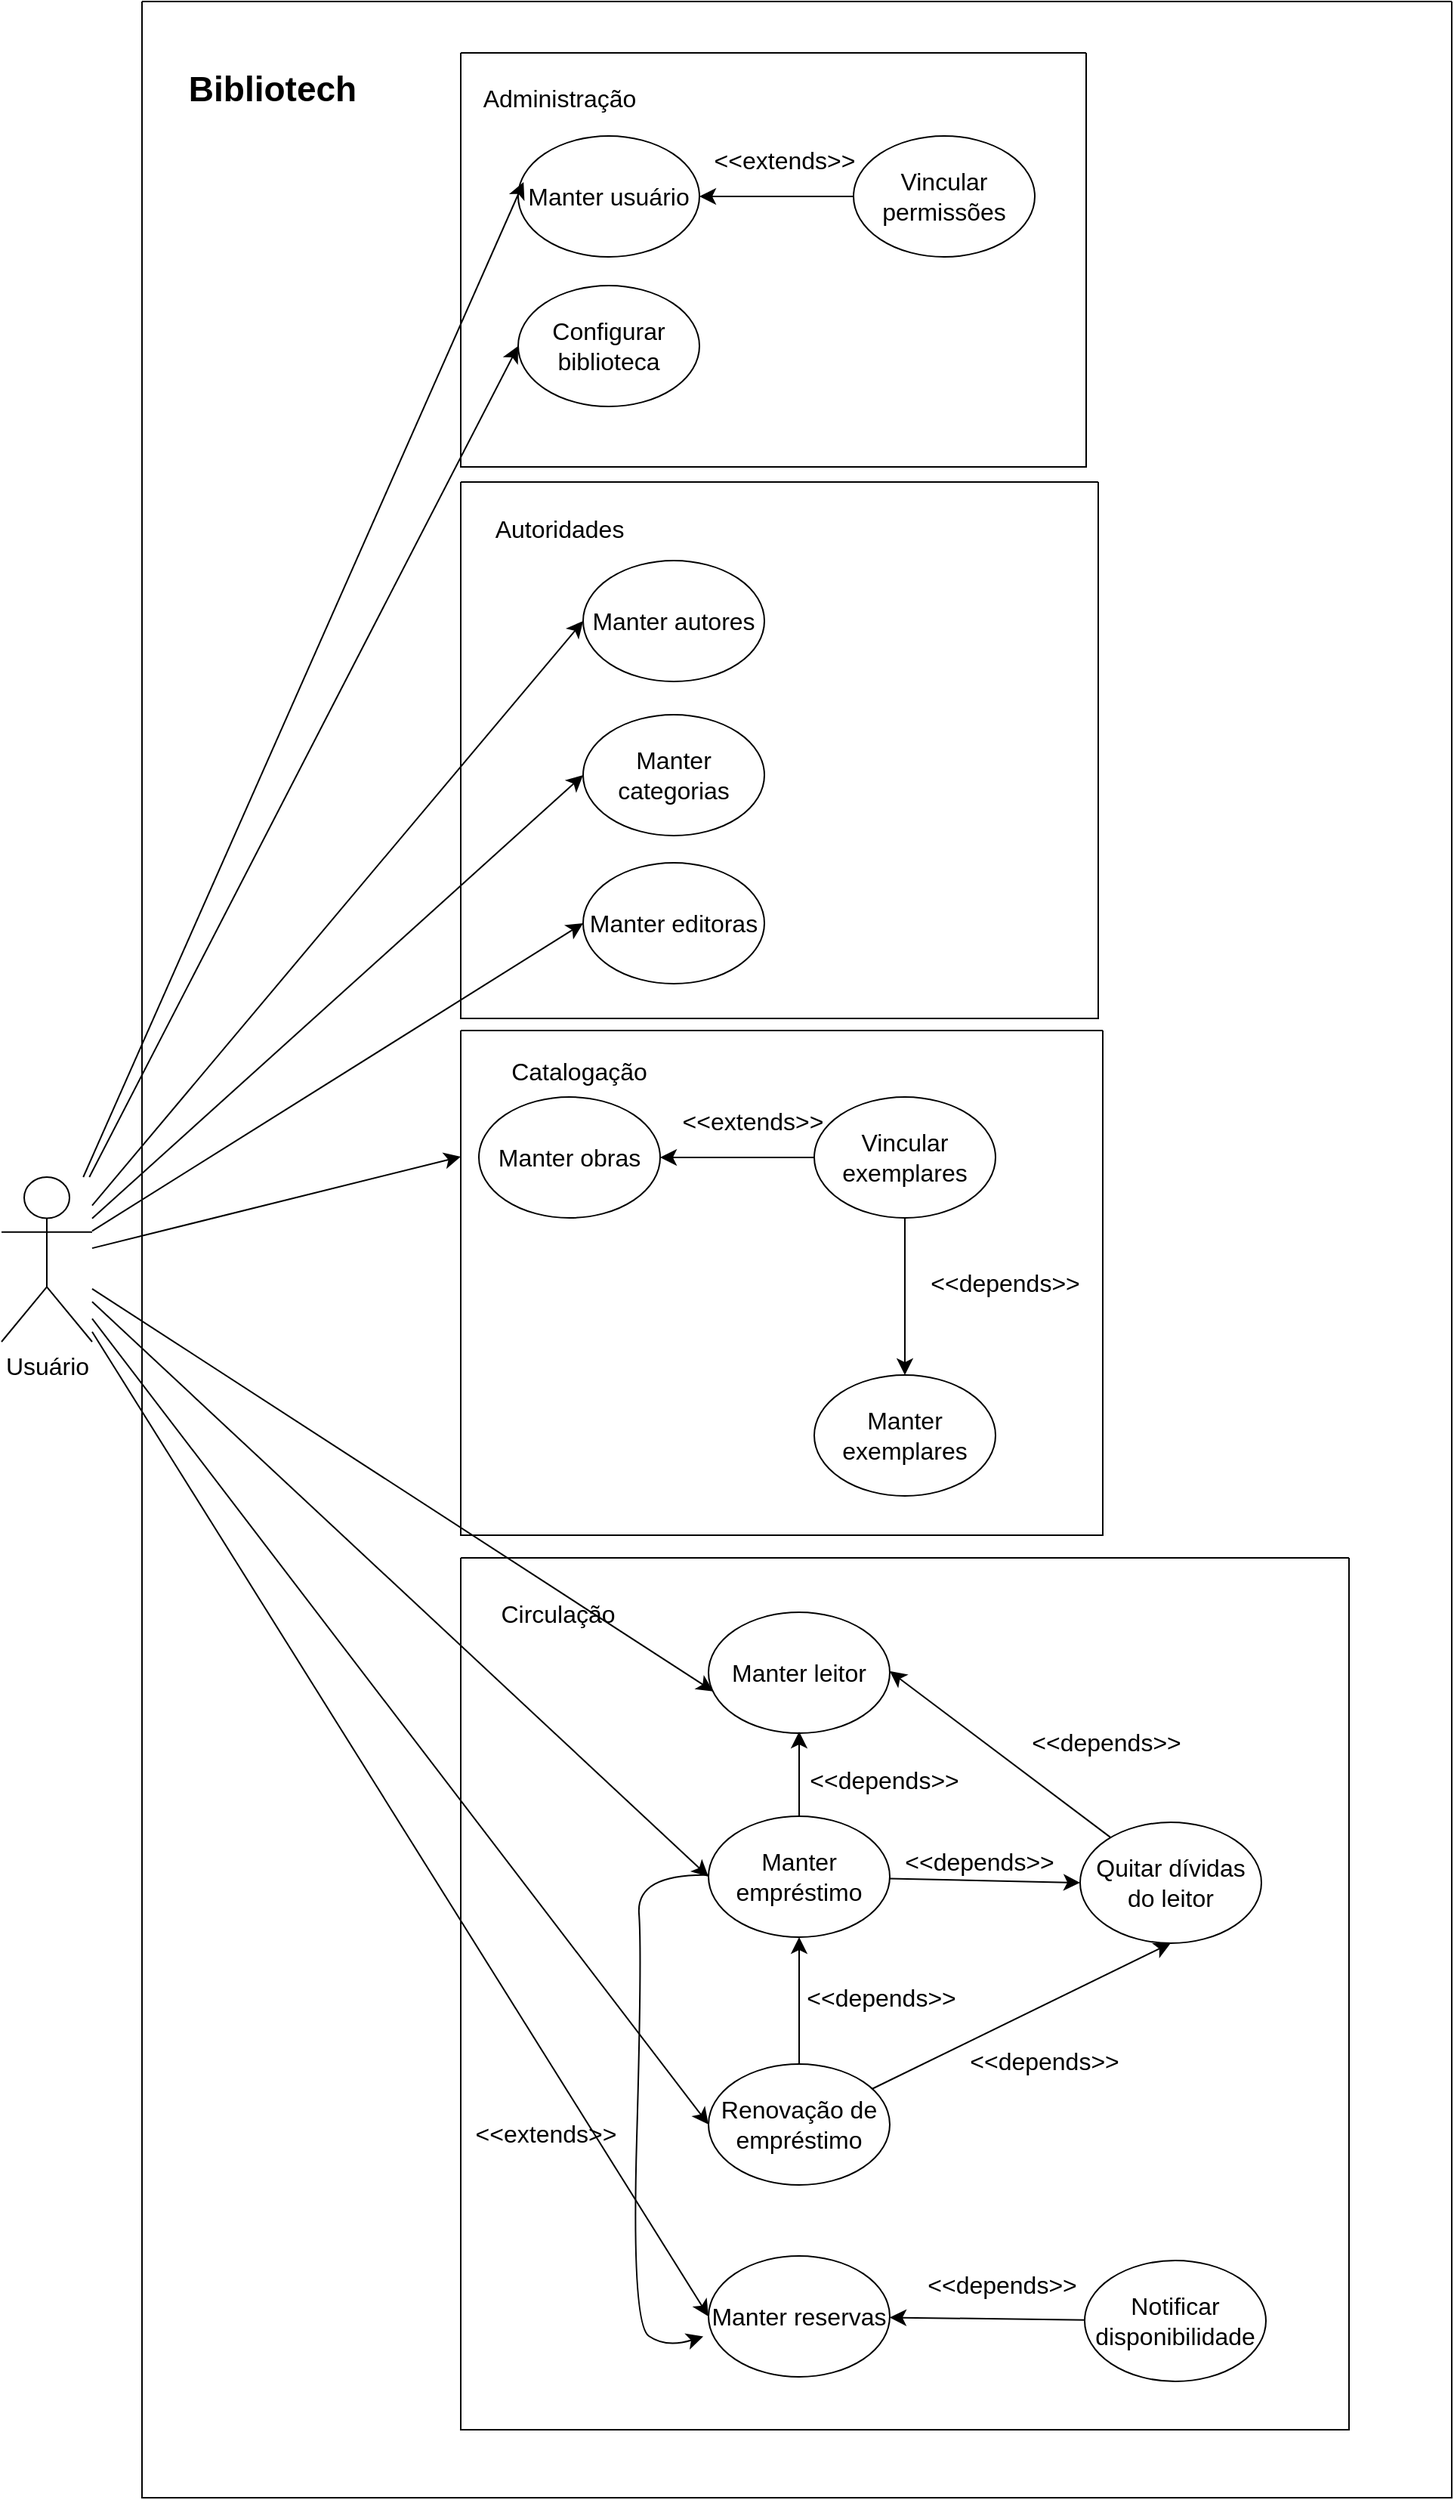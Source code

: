 <mxfile version="21.2.8" type="device">
  <diagram name="Página-1" id="uU9AFmhU_C1sMkZeN5U9">
    <mxGraphModel dx="5040" dy="2587" grid="0" gridSize="10" guides="1" tooltips="1" connect="1" arrows="1" fold="1" page="0" pageScale="1" pageWidth="827" pageHeight="1169" math="0" shadow="0">
      <root>
        <mxCell id="0" />
        <mxCell id="1" parent="0" />
        <mxCell id="65deOzmaaW4O3lGtBNO1-4" value="" style="swimlane;startSize=0;fontSize=16;" vertex="1" parent="1">
          <mxGeometry x="-1370" y="-218" width="867" height="1652" as="geometry" />
        </mxCell>
        <mxCell id="65deOzmaaW4O3lGtBNO1-12" value="" style="swimlane;startSize=0;fontSize=16;" vertex="1" parent="65deOzmaaW4O3lGtBNO1-4">
          <mxGeometry x="211" y="34" width="414" height="274" as="geometry" />
        </mxCell>
        <mxCell id="65deOzmaaW4O3lGtBNO1-13" value="Administração" style="text;html=1;align=center;verticalAlign=middle;resizable=0;points=[];autosize=1;strokeColor=none;fillColor=none;fontSize=16;" vertex="1" parent="65deOzmaaW4O3lGtBNO1-12">
          <mxGeometry x="5" y="14" width="119" height="31" as="geometry" />
        </mxCell>
        <mxCell id="65deOzmaaW4O3lGtBNO1-11" value="Configurar biblioteca" style="ellipse;whiteSpace=wrap;html=1;fontSize=16;" vertex="1" parent="65deOzmaaW4O3lGtBNO1-12">
          <mxGeometry x="38" y="154" width="120" height="80" as="geometry" />
        </mxCell>
        <mxCell id="65deOzmaaW4O3lGtBNO1-6" value="Manter usuário" style="ellipse;whiteSpace=wrap;html=1;fontSize=16;" vertex="1" parent="65deOzmaaW4O3lGtBNO1-12">
          <mxGeometry x="38" y="55" width="120" height="80" as="geometry" />
        </mxCell>
        <mxCell id="65deOzmaaW4O3lGtBNO1-7" value="Vincular permissões" style="ellipse;whiteSpace=wrap;html=1;fontSize=16;" vertex="1" parent="65deOzmaaW4O3lGtBNO1-12">
          <mxGeometry x="260" y="55" width="120" height="80" as="geometry" />
        </mxCell>
        <mxCell id="65deOzmaaW4O3lGtBNO1-9" style="edgeStyle=none;curved=1;rounded=0;orthogonalLoop=1;jettySize=auto;html=1;entryX=1;entryY=0.5;entryDx=0;entryDy=0;fontSize=12;startSize=8;endSize=8;" edge="1" parent="65deOzmaaW4O3lGtBNO1-12" source="65deOzmaaW4O3lGtBNO1-7" target="65deOzmaaW4O3lGtBNO1-6">
          <mxGeometry relative="1" as="geometry" />
        </mxCell>
        <mxCell id="65deOzmaaW4O3lGtBNO1-10" value="&amp;lt;&amp;lt;extends&amp;gt;&amp;gt;" style="text;html=1;align=center;verticalAlign=middle;resizable=0;points=[];autosize=1;strokeColor=none;fillColor=none;fontSize=16;" vertex="1" parent="65deOzmaaW4O3lGtBNO1-12">
          <mxGeometry x="158" y="55" width="111" height="31" as="geometry" />
        </mxCell>
        <mxCell id="65deOzmaaW4O3lGtBNO1-33" value="" style="swimlane;startSize=0;fontSize=16;" vertex="1" parent="65deOzmaaW4O3lGtBNO1-4">
          <mxGeometry x="211" y="318" width="422" height="355" as="geometry" />
        </mxCell>
        <mxCell id="65deOzmaaW4O3lGtBNO1-21" value="Manter autores" style="ellipse;whiteSpace=wrap;html=1;fontSize=16;" vertex="1" parent="65deOzmaaW4O3lGtBNO1-33">
          <mxGeometry x="81" y="52" width="120" height="80" as="geometry" />
        </mxCell>
        <mxCell id="65deOzmaaW4O3lGtBNO1-23" value="Manter editoras" style="ellipse;whiteSpace=wrap;html=1;fontSize=16;" vertex="1" parent="65deOzmaaW4O3lGtBNO1-33">
          <mxGeometry x="81" y="252" width="120" height="80" as="geometry" />
        </mxCell>
        <mxCell id="65deOzmaaW4O3lGtBNO1-34" value="Autoridades" style="text;html=1;align=center;verticalAlign=middle;resizable=0;points=[];autosize=1;strokeColor=none;fillColor=none;fontSize=16;" vertex="1" parent="65deOzmaaW4O3lGtBNO1-33">
          <mxGeometry x="13" y="15" width="103" height="31" as="geometry" />
        </mxCell>
        <mxCell id="65deOzmaaW4O3lGtBNO1-22" value="Manter categorias" style="ellipse;whiteSpace=wrap;html=1;fontSize=16;" vertex="1" parent="65deOzmaaW4O3lGtBNO1-33">
          <mxGeometry x="81" y="154" width="120" height="80" as="geometry" />
        </mxCell>
        <mxCell id="65deOzmaaW4O3lGtBNO1-56" value="" style="swimlane;startSize=0;fontSize=16;" vertex="1" parent="65deOzmaaW4O3lGtBNO1-4">
          <mxGeometry x="211" y="681" width="425" height="334" as="geometry">
            <mxRectangle x="211" y="681" width="50" height="44" as="alternateBounds" />
          </mxGeometry>
        </mxCell>
        <mxCell id="65deOzmaaW4O3lGtBNO1-47" value="&amp;lt;&amp;lt;depends&amp;gt;&amp;gt;" style="text;html=1;align=center;verticalAlign=middle;resizable=0;points=[];autosize=1;strokeColor=none;fillColor=none;fontSize=16;" vertex="1" parent="65deOzmaaW4O3lGtBNO1-56">
          <mxGeometry x="301" y="151.5" width="117" height="31" as="geometry" />
        </mxCell>
        <mxCell id="65deOzmaaW4O3lGtBNO1-46" style="edgeStyle=none;curved=1;rounded=0;orthogonalLoop=1;jettySize=auto;html=1;fontSize=12;startSize=8;endSize=8;entryX=0.5;entryY=0;entryDx=0;entryDy=0;" edge="1" parent="65deOzmaaW4O3lGtBNO1-56" source="65deOzmaaW4O3lGtBNO1-43" target="65deOzmaaW4O3lGtBNO1-42">
          <mxGeometry relative="1" as="geometry" />
        </mxCell>
        <mxCell id="65deOzmaaW4O3lGtBNO1-43" value="Vincular exemplares" style="ellipse;whiteSpace=wrap;html=1;fontSize=16;" vertex="1" parent="65deOzmaaW4O3lGtBNO1-56">
          <mxGeometry x="234" y="44" width="120" height="80" as="geometry" />
        </mxCell>
        <mxCell id="65deOzmaaW4O3lGtBNO1-45" value="&amp;lt;&amp;lt;extends&amp;gt;&amp;gt;" style="text;html=1;align=center;verticalAlign=middle;resizable=0;points=[];autosize=1;strokeColor=none;fillColor=none;fontSize=16;" vertex="1" parent="65deOzmaaW4O3lGtBNO1-56">
          <mxGeometry x="137" y="44" width="111" height="31" as="geometry" />
        </mxCell>
        <mxCell id="65deOzmaaW4O3lGtBNO1-42" value="Manter exemplares" style="ellipse;whiteSpace=wrap;html=1;fontSize=16;" vertex="1" parent="65deOzmaaW4O3lGtBNO1-56">
          <mxGeometry x="234" y="228" width="120" height="80" as="geometry" />
        </mxCell>
        <mxCell id="65deOzmaaW4O3lGtBNO1-41" value="Manter obras" style="ellipse;whiteSpace=wrap;html=1;fontSize=16;" vertex="1" parent="65deOzmaaW4O3lGtBNO1-56">
          <mxGeometry x="12" y="44" width="120" height="80" as="geometry" />
        </mxCell>
        <mxCell id="65deOzmaaW4O3lGtBNO1-44" value="" style="edgeStyle=none;curved=1;rounded=0;orthogonalLoop=1;jettySize=auto;html=1;fontSize=12;startSize=8;endSize=8;" edge="1" parent="65deOzmaaW4O3lGtBNO1-56" source="65deOzmaaW4O3lGtBNO1-43" target="65deOzmaaW4O3lGtBNO1-41">
          <mxGeometry relative="1" as="geometry" />
        </mxCell>
        <mxCell id="65deOzmaaW4O3lGtBNO1-57" value="Catalogação" style="text;html=1;align=center;verticalAlign=middle;resizable=0;points=[];autosize=1;strokeColor=none;fillColor=none;fontSize=16;" vertex="1" parent="65deOzmaaW4O3lGtBNO1-56">
          <mxGeometry x="24" y="11" width="108" height="31" as="geometry" />
        </mxCell>
        <mxCell id="65deOzmaaW4O3lGtBNO1-59" value="Manter leitor" style="ellipse;whiteSpace=wrap;html=1;fontSize=16;" vertex="1" parent="65deOzmaaW4O3lGtBNO1-4">
          <mxGeometry x="375" y="1066" width="120" height="80" as="geometry" />
        </mxCell>
        <mxCell id="65deOzmaaW4O3lGtBNO1-67" style="edgeStyle=none;curved=1;rounded=0;orthogonalLoop=1;jettySize=auto;html=1;fontSize=12;startSize=8;endSize=8;" edge="1" parent="65deOzmaaW4O3lGtBNO1-4" source="65deOzmaaW4O3lGtBNO1-60">
          <mxGeometry relative="1" as="geometry">
            <mxPoint x="435" y="1145" as="targetPoint" />
          </mxGeometry>
        </mxCell>
        <mxCell id="65deOzmaaW4O3lGtBNO1-70" style="edgeStyle=none;curved=1;rounded=0;orthogonalLoop=1;jettySize=auto;html=1;entryX=0;entryY=0.5;entryDx=0;entryDy=0;fontSize=12;startSize=8;endSize=8;" edge="1" parent="65deOzmaaW4O3lGtBNO1-4" source="65deOzmaaW4O3lGtBNO1-60" target="65deOzmaaW4O3lGtBNO1-64">
          <mxGeometry relative="1" as="geometry" />
        </mxCell>
        <mxCell id="65deOzmaaW4O3lGtBNO1-78" style="edgeStyle=none;curved=1;rounded=0;orthogonalLoop=1;jettySize=auto;html=1;entryX=-0.029;entryY=0.666;entryDx=0;entryDy=0;entryPerimeter=0;fontSize=12;startSize=8;endSize=8;" edge="1" parent="65deOzmaaW4O3lGtBNO1-4" source="65deOzmaaW4O3lGtBNO1-60" target="65deOzmaaW4O3lGtBNO1-62">
          <mxGeometry relative="1" as="geometry">
            <Array as="points">
              <mxPoint x="327" y="1239" />
              <mxPoint x="331" y="1292" />
              <mxPoint x="324" y="1537" />
              <mxPoint x="347" y="1553" />
            </Array>
          </mxGeometry>
        </mxCell>
        <mxCell id="65deOzmaaW4O3lGtBNO1-60" value="Manter empréstimo" style="ellipse;whiteSpace=wrap;html=1;fontSize=16;" vertex="1" parent="65deOzmaaW4O3lGtBNO1-4">
          <mxGeometry x="375" y="1201" width="120" height="80" as="geometry" />
        </mxCell>
        <mxCell id="65deOzmaaW4O3lGtBNO1-65" style="edgeStyle=none;curved=1;rounded=0;orthogonalLoop=1;jettySize=auto;html=1;fontSize=12;startSize=8;endSize=8;" edge="1" parent="65deOzmaaW4O3lGtBNO1-4" source="65deOzmaaW4O3lGtBNO1-61" target="65deOzmaaW4O3lGtBNO1-60">
          <mxGeometry relative="1" as="geometry" />
        </mxCell>
        <mxCell id="65deOzmaaW4O3lGtBNO1-69" style="edgeStyle=none;curved=1;rounded=0;orthogonalLoop=1;jettySize=auto;html=1;entryX=0.5;entryY=1;entryDx=0;entryDy=0;fontSize=12;startSize=8;endSize=8;" edge="1" parent="65deOzmaaW4O3lGtBNO1-4" source="65deOzmaaW4O3lGtBNO1-61" target="65deOzmaaW4O3lGtBNO1-64">
          <mxGeometry relative="1" as="geometry" />
        </mxCell>
        <mxCell id="65deOzmaaW4O3lGtBNO1-61" value="Renovação de empréstimo" style="ellipse;whiteSpace=wrap;html=1;fontSize=16;" vertex="1" parent="65deOzmaaW4O3lGtBNO1-4">
          <mxGeometry x="375" y="1365" width="120" height="80" as="geometry" />
        </mxCell>
        <mxCell id="65deOzmaaW4O3lGtBNO1-76" style="edgeStyle=none;curved=1;rounded=0;orthogonalLoop=1;jettySize=auto;html=1;fontSize=12;startSize=8;endSize=8;" edge="1" parent="65deOzmaaW4O3lGtBNO1-4" source="65deOzmaaW4O3lGtBNO1-63" target="65deOzmaaW4O3lGtBNO1-62">
          <mxGeometry relative="1" as="geometry" />
        </mxCell>
        <mxCell id="65deOzmaaW4O3lGtBNO1-63" value="Notificar disponibilidade" style="ellipse;whiteSpace=wrap;html=1;fontSize=16;" vertex="1" parent="65deOzmaaW4O3lGtBNO1-4">
          <mxGeometry x="624" y="1495" width="120" height="80" as="geometry" />
        </mxCell>
        <mxCell id="65deOzmaaW4O3lGtBNO1-71" style="edgeStyle=none;curved=1;rounded=0;orthogonalLoop=1;jettySize=auto;html=1;entryX=1;entryY=0.5;entryDx=0;entryDy=0;fontSize=12;startSize=8;endSize=8;" edge="1" parent="65deOzmaaW4O3lGtBNO1-4" source="65deOzmaaW4O3lGtBNO1-64">
          <mxGeometry relative="1" as="geometry">
            <mxPoint x="495.0" y="1105" as="targetPoint" />
          </mxGeometry>
        </mxCell>
        <mxCell id="65deOzmaaW4O3lGtBNO1-64" value="Quitar dívidas do leitor" style="ellipse;whiteSpace=wrap;html=1;fontSize=16;" vertex="1" parent="65deOzmaaW4O3lGtBNO1-4">
          <mxGeometry x="621" y="1205" width="120" height="80" as="geometry" />
        </mxCell>
        <mxCell id="65deOzmaaW4O3lGtBNO1-66" value="&amp;lt;&amp;lt;depends&amp;gt;&amp;gt;" style="text;html=1;align=center;verticalAlign=middle;resizable=0;points=[];autosize=1;strokeColor=none;fillColor=none;fontSize=16;" vertex="1" parent="65deOzmaaW4O3lGtBNO1-4">
          <mxGeometry x="430" y="1305" width="117" height="31" as="geometry" />
        </mxCell>
        <mxCell id="65deOzmaaW4O3lGtBNO1-68" value="&amp;lt;&amp;lt;depends&amp;gt;&amp;gt;" style="text;html=1;align=center;verticalAlign=middle;resizable=0;points=[];autosize=1;strokeColor=none;fillColor=none;fontSize=16;" vertex="1" parent="65deOzmaaW4O3lGtBNO1-4">
          <mxGeometry x="432" y="1161" width="117" height="31" as="geometry" />
        </mxCell>
        <mxCell id="65deOzmaaW4O3lGtBNO1-73" value="&amp;lt;&amp;lt;depends&amp;gt;&amp;gt;" style="text;html=1;align=center;verticalAlign=middle;resizable=0;points=[];autosize=1;strokeColor=none;fillColor=none;fontSize=16;" vertex="1" parent="65deOzmaaW4O3lGtBNO1-4">
          <mxGeometry x="538" y="1347" width="117" height="31" as="geometry" />
        </mxCell>
        <mxCell id="65deOzmaaW4O3lGtBNO1-77" value="&amp;lt;&amp;lt;depends&amp;gt;&amp;gt;" style="text;html=1;align=center;verticalAlign=middle;resizable=0;points=[];autosize=1;strokeColor=none;fillColor=none;fontSize=16;" vertex="1" parent="65deOzmaaW4O3lGtBNO1-4">
          <mxGeometry x="510" y="1495" width="117" height="31" as="geometry" />
        </mxCell>
        <mxCell id="65deOzmaaW4O3lGtBNO1-79" value="&amp;lt;&amp;lt;extends&amp;gt;&amp;gt;" style="text;html=1;align=center;verticalAlign=middle;resizable=0;points=[];autosize=1;strokeColor=none;fillColor=none;fontSize=16;" vertex="1" parent="65deOzmaaW4O3lGtBNO1-4">
          <mxGeometry x="211" y="1395" width="111" height="31" as="geometry" />
        </mxCell>
        <mxCell id="65deOzmaaW4O3lGtBNO1-96" value="" style="swimlane;startSize=0;fontSize=16;" vertex="1" parent="65deOzmaaW4O3lGtBNO1-4">
          <mxGeometry x="211" y="1030" width="588" height="577" as="geometry">
            <mxRectangle x="211" y="1158" width="50" height="44" as="alternateBounds" />
          </mxGeometry>
        </mxCell>
        <mxCell id="65deOzmaaW4O3lGtBNO1-97" value="Circulação" style="text;html=1;align=center;verticalAlign=middle;resizable=0;points=[];autosize=1;strokeColor=none;fillColor=none;fontSize=16;" vertex="1" parent="65deOzmaaW4O3lGtBNO1-96">
          <mxGeometry x="17" y="21" width="94" height="31" as="geometry" />
        </mxCell>
        <mxCell id="65deOzmaaW4O3lGtBNO1-62" value="Manter reservas" style="ellipse;whiteSpace=wrap;html=1;fontSize=16;" vertex="1" parent="65deOzmaaW4O3lGtBNO1-96">
          <mxGeometry x="164" y="462" width="120" height="80" as="geometry" />
        </mxCell>
        <mxCell id="65deOzmaaW4O3lGtBNO1-75" value="&amp;lt;&amp;lt;depends&amp;gt;&amp;gt;" style="text;html=1;align=center;verticalAlign=middle;resizable=0;points=[];autosize=1;strokeColor=none;fillColor=none;fontSize=16;" vertex="1" parent="65deOzmaaW4O3lGtBNO1-96">
          <mxGeometry x="368" y="106" width="117" height="31" as="geometry" />
        </mxCell>
        <mxCell id="65deOzmaaW4O3lGtBNO1-72" value="&amp;lt;&amp;lt;depends&amp;gt;&amp;gt;" style="text;html=1;align=center;verticalAlign=middle;resizable=0;points=[];autosize=1;strokeColor=none;fillColor=none;fontSize=16;" vertex="1" parent="65deOzmaaW4O3lGtBNO1-96">
          <mxGeometry x="284" y="185" width="117" height="31" as="geometry" />
        </mxCell>
        <mxCell id="65deOzmaaW4O3lGtBNO1-5" value="&lt;b&gt;&lt;font style=&quot;font-size: 23px;&quot;&gt;Bibliotech&lt;/font&gt;&lt;/b&gt;" style="text;html=1;align=center;verticalAlign=middle;resizable=0;points=[];autosize=1;strokeColor=none;fillColor=none;fontSize=16;" vertex="1" parent="65deOzmaaW4O3lGtBNO1-4">
          <mxGeometry x="21" y="38" width="129" height="40" as="geometry" />
        </mxCell>
        <mxCell id="65deOzmaaW4O3lGtBNO1-86" style="edgeStyle=none;curved=1;rounded=0;orthogonalLoop=1;jettySize=auto;html=1;entryX=0.03;entryY=0.382;entryDx=0;entryDy=0;entryPerimeter=0;fontSize=12;startSize=8;endSize=8;" edge="1" parent="1" source="65deOzmaaW4O3lGtBNO1-1" target="65deOzmaaW4O3lGtBNO1-6">
          <mxGeometry relative="1" as="geometry" />
        </mxCell>
        <mxCell id="65deOzmaaW4O3lGtBNO1-87" style="edgeStyle=none;curved=1;rounded=0;orthogonalLoop=1;jettySize=auto;html=1;entryX=0;entryY=0.5;entryDx=0;entryDy=0;fontSize=12;startSize=8;endSize=8;" edge="1" parent="1" source="65deOzmaaW4O3lGtBNO1-1" target="65deOzmaaW4O3lGtBNO1-11">
          <mxGeometry relative="1" as="geometry" />
        </mxCell>
        <mxCell id="65deOzmaaW4O3lGtBNO1-88" style="edgeStyle=none;curved=1;rounded=0;orthogonalLoop=1;jettySize=auto;html=1;entryX=0;entryY=0.5;entryDx=0;entryDy=0;fontSize=12;startSize=8;endSize=8;" edge="1" parent="1" source="65deOzmaaW4O3lGtBNO1-1" target="65deOzmaaW4O3lGtBNO1-21">
          <mxGeometry relative="1" as="geometry" />
        </mxCell>
        <mxCell id="65deOzmaaW4O3lGtBNO1-89" style="edgeStyle=none;curved=1;rounded=0;orthogonalLoop=1;jettySize=auto;html=1;entryX=0;entryY=0.5;entryDx=0;entryDy=0;fontSize=12;startSize=8;endSize=8;" edge="1" parent="1" source="65deOzmaaW4O3lGtBNO1-1" target="65deOzmaaW4O3lGtBNO1-22">
          <mxGeometry relative="1" as="geometry" />
        </mxCell>
        <mxCell id="65deOzmaaW4O3lGtBNO1-90" style="edgeStyle=none;curved=1;rounded=0;orthogonalLoop=1;jettySize=auto;html=1;entryX=0;entryY=0.5;entryDx=0;entryDy=0;fontSize=12;startSize=8;endSize=8;" edge="1" parent="1" source="65deOzmaaW4O3lGtBNO1-1" target="65deOzmaaW4O3lGtBNO1-23">
          <mxGeometry relative="1" as="geometry" />
        </mxCell>
        <mxCell id="65deOzmaaW4O3lGtBNO1-91" style="edgeStyle=none;curved=1;rounded=0;orthogonalLoop=1;jettySize=auto;html=1;entryX=0;entryY=0.25;entryDx=0;entryDy=0;fontSize=12;startSize=8;endSize=8;" edge="1" parent="1" source="65deOzmaaW4O3lGtBNO1-1" target="65deOzmaaW4O3lGtBNO1-56">
          <mxGeometry relative="1" as="geometry" />
        </mxCell>
        <mxCell id="65deOzmaaW4O3lGtBNO1-92" style="edgeStyle=none;curved=1;rounded=0;orthogonalLoop=1;jettySize=auto;html=1;entryX=0.027;entryY=0.654;entryDx=0;entryDy=0;entryPerimeter=0;fontSize=12;startSize=8;endSize=8;" edge="1" parent="1" source="65deOzmaaW4O3lGtBNO1-1" target="65deOzmaaW4O3lGtBNO1-59">
          <mxGeometry relative="1" as="geometry" />
        </mxCell>
        <mxCell id="65deOzmaaW4O3lGtBNO1-93" style="edgeStyle=none;curved=1;rounded=0;orthogonalLoop=1;jettySize=auto;html=1;entryX=0;entryY=0.5;entryDx=0;entryDy=0;fontSize=12;startSize=8;endSize=8;" edge="1" parent="1" source="65deOzmaaW4O3lGtBNO1-1" target="65deOzmaaW4O3lGtBNO1-60">
          <mxGeometry relative="1" as="geometry" />
        </mxCell>
        <mxCell id="65deOzmaaW4O3lGtBNO1-94" style="edgeStyle=none;curved=1;rounded=0;orthogonalLoop=1;jettySize=auto;html=1;entryX=0;entryY=0.5;entryDx=0;entryDy=0;fontSize=12;startSize=8;endSize=8;" edge="1" parent="1" source="65deOzmaaW4O3lGtBNO1-1" target="65deOzmaaW4O3lGtBNO1-61">
          <mxGeometry relative="1" as="geometry" />
        </mxCell>
        <mxCell id="65deOzmaaW4O3lGtBNO1-95" style="edgeStyle=none;curved=1;rounded=0;orthogonalLoop=1;jettySize=auto;html=1;entryX=0;entryY=0.5;entryDx=0;entryDy=0;fontSize=12;startSize=8;endSize=8;" edge="1" parent="1" source="65deOzmaaW4O3lGtBNO1-1" target="65deOzmaaW4O3lGtBNO1-62">
          <mxGeometry relative="1" as="geometry" />
        </mxCell>
        <mxCell id="65deOzmaaW4O3lGtBNO1-1" value="Usuário" style="shape=umlActor;verticalLabelPosition=bottom;verticalAlign=top;html=1;outlineConnect=0;fontSize=16;" vertex="1" parent="1">
          <mxGeometry x="-1463" y="560" width="60" height="109" as="geometry" />
        </mxCell>
      </root>
    </mxGraphModel>
  </diagram>
</mxfile>
